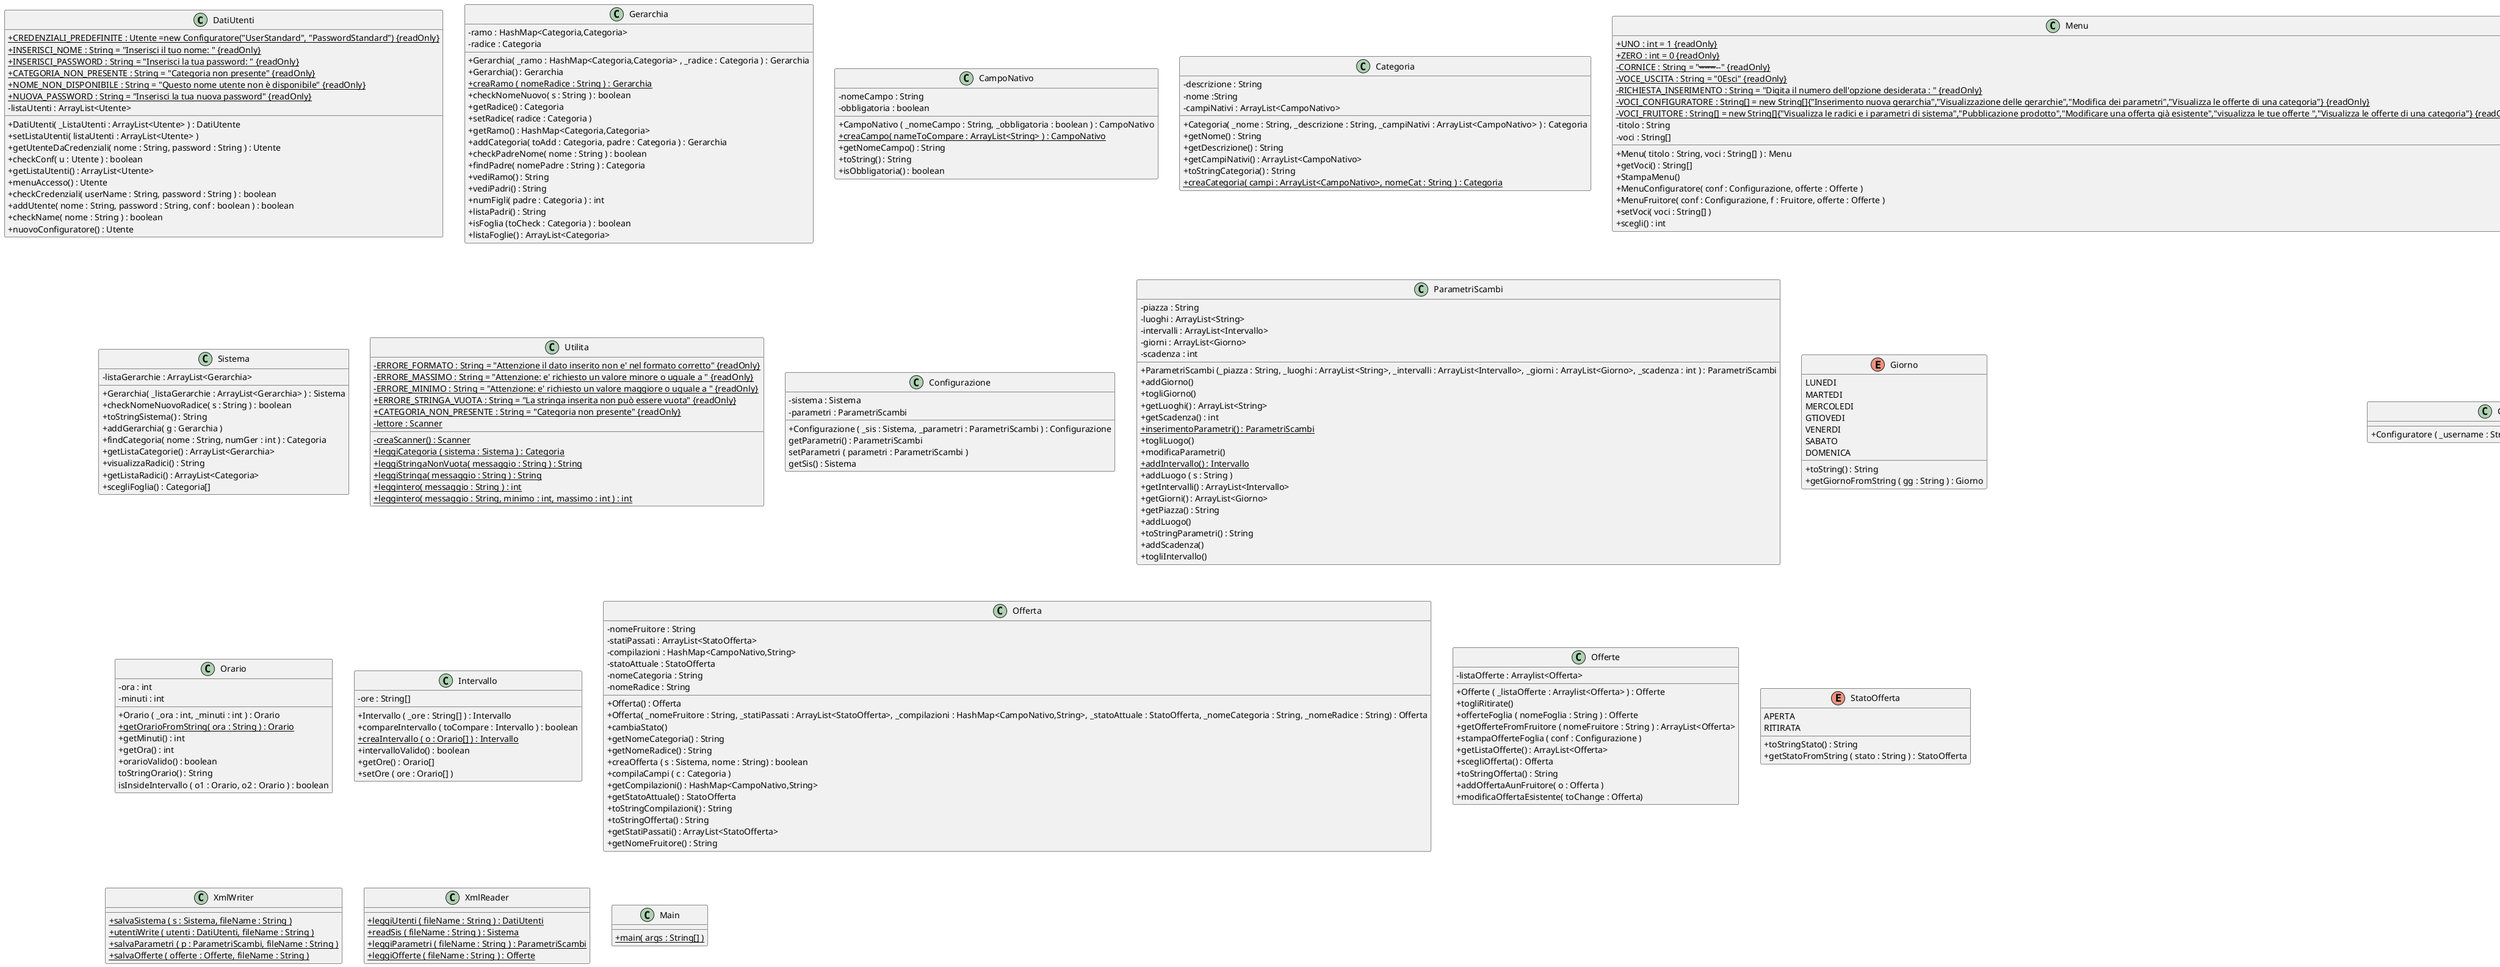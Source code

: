 @startuml
'https://plantuml.com/class-diagram

skinparam classAttributeIconSize 0

class DatiUtenti {
{field}{static} +CREDENZIALI_PREDEFINITE : Utente =new Configuratore("UserStandard", "PasswordStandard") {readOnly}
{static} +INSERISCI_NOME : String = "Inserisci il tuo nome: " {readOnly}
{static} +INSERISCI_PASSWORD : String = "Inserisci la tua password: " {readOnly}
{static} +CATEGORIA_NON_PRESENTE : String = "Categoria non presente" {readOnly}
{static} +NOME_NON_DISPONIBILE : String = "Questo nome utente non è disponibile" {readOnly}
{static} +NUOVA_PASSWORD : String = "Inserisci la tua nuova password" {readOnly}
-listaUtenti : ArrayList<Utente>
+DatiUtenti( _ListaUtenti : ArrayList<Utente> ) : DatiUtente
+setListaUtenti( listaUtenti : ArrayList<Utente> )
+getUtenteDaCredenziali( nome : String, password : String ) : Utente
+checkConf( u : Utente ) : boolean
+getListaUtenti() : ArrayList<Utente>
+menuAccesso() : Utente
+checkCredenziali( userName : String, password : String ) : boolean
+addUtente( nome : String, password : String, conf : boolean ) : boolean
+checkName( nome : String ) : boolean
+nuovoConfiguratore() : Utente
}

class Gerarchia{
-ramo : HashMap<Categoria,Categoria>
-radice : Categoria
+Gerarchia( _ramo : HashMap<Categoria,Categoria> , _radice : Categoria ) : Gerarchia
+Gerarchia() : Gerarchia
{static} +creaRamo ( nomeRadice : String ) : Gerarchia
+checkNomeNuovo( s : String ) : boolean
+getRadice() : Categoria
+setRadice( radice : Categoria )
+getRamo() : HashMap<Categoria,Categoria>
+addCategoria( toAdd : Categoria, padre : Categoria ) : Gerarchia
+checkPadreNome( nome : String ) : boolean
+findPadre( nomePadre : String ) : Categoria
+vediRamo() : String
+vediPadri() : String
+numFigli( padre : Categoria ) : int
+listaPadri() : String
+isFoglia (toCheck : Categoria ) : boolean
+listaFoglie() : ArrayList<Categoria>
}

class CampoNativo{
-nomeCampo : String
-obbligatoria : boolean
+CampoNativo ( _nomeCampo : String, _obbligatoria : boolean ) : CampoNativo
{static} +creaCampo( nameToCompare : ArrayList<String> ) : CampoNativo
+getNomeCampo() : String
+toString() : String
+isObbligatoria() : boolean
}

class Categoria{
-descrizione : String
-nome :String
-campiNativi : ArrayList<CampoNativo>
+Categoria( _nome : String, _descrizione : String, _campiNativi : ArrayList<CampoNativo> ) : Categoria
+getNome() : String
+getDescrizione() : String
+getCampiNativi() : ArrayList<CampoNativo>
+toStringCategoria() : String
{static} +creaCategoria( campi : ArrayList<CampoNativo>, nomeCat : String ) : Categoria
}

class Menu {
{static} +UNO : int = 1 {readOnly}
{static} +ZERO : int = 0 {readOnly}
{static} -CORNICE : String = "--------------------------------" {readOnly}
{static} -VOCE_USCITA : String = "0\tEsci" {readOnly}
{static} -RICHIESTA_INSERIMENTO : String = "Digita il numero dell'opzione desiderata : " {readOnly}
{static} -VOCI_CONFIGURATORE : String[] = new String[]{"Inserimento nuova gerarchia","Visualizzazione delle gerarchie","Modifica dei parametri","Visualizza le offerte di una categoria"} {readOnly}
{static} -VOCI_FRUITORE : String[] = new String[]{"Visualizza le radici e i parametri di sistema","Pubblicazione prodotto","Modificare una offerta già esistente","visualizza le tue offerte ","Visualizza le offerte di una categoria"} {readOnly}
-titolo : String
-voci : String[]
+Menu( titolo : String, voci : String[] ) : Menu
+getVoci() : String[]
+StampaMenu()
+MenuConfiguratore( conf : Configurazione, offerte : Offerte )
+MenuFruitore( conf : Configurazione, f : Fruitore, offerte : Offerte )
+setVoci( voci : String[] )
+scegli() : int
}

class Sistema {
-listaGerarchie : ArrayList<Gerarchia>
+Gerarchia( _listaGerarchie : ArrayList<Gerarchia> ) : Sistema
+checkNomeNuovoRadice( s : String ) : boolean
+toStringSistema() : String
+addGerarchia( g : Gerarchia )
+findCategoria( nome : String, numGer : int ) : Categoria
+getListaCategorie() : ArrayList<Gerarchia>
+visualizzaRadici() : String
+getListaRadici() : ArrayList<Categoria>
+scegliFoglia() : Categoria[]

}

class Utilita {
{static} -ERRORE_FORMATO : String = "Attenzione il dato inserito non e' nel formato corretto" {readOnly}
{static} -ERRORE_MASSIMO : String = "Attenzione: e' richiesto un valore minore o uguale a " {readOnly}
{static} -ERRORE_MINIMO : String = "Attenzione: e' richiesto un valore maggiore o uguale a " {readOnly}
{static} +ERRORE_STRINGA_VUOTA : String = "La stringa inserita non può essere vuota" {readOnly}
{static} +CATEGORIA_NON_PRESENTE : String = "Categoria non presente" {readOnly}
{static} -lettore : Scanner
{static} -creaScanner() : Scanner
{static} +leggiCategoria ( sistema : Sistema ) : Categoria
{static} +leggiStringaNonVuota( messaggio : String ) : String
{static} +leggiStringa( messaggio : String ) : String
{static} +leggintero( messaggio : String ) : int
{static} +leggintero( messaggio : String, minimo : int, massimo : int ) : int
}

class Utente {
-username : String
-password : String
+Utente ( _username : String, _password : String ) : Utente
+getUsername() : String
+setUsername ( username : String)
+getPassword() : String
+setPassword( password : String )
{static} +sameUtente ( u1 : Utente, u2 : Utente ) : boolean
}

class Configuratore {
+Configuratore ( _username : String, _password : String ) : Configuratore
}

class Fruitore {
+Fruitore ( _username : String, _password : String ) : Fruitore
}

Utente <|-- Configuratore
Utente <|-- Fruitore

class Configurazione {
-sistema : Sistema
-parametri : ParametriScambi
+Configurazione ( _sis : Sistema, _parametri : ParametriScambi ) : Configurazione
getParametri() : ParametriScambi
setParametri ( parametri : ParametriScambi )
getSis() : Sistema
}

class ParametriScambi {
-piazza : String
-luoghi : ArrayList<String>
-intervalli : ArrayList<Intervallo>
-giorni : ArrayList<Giorno>
-scadenza : int
+ParametriScambi (_piazza : String, _luoghi : ArrayList<String>, _intervalli : ArrayList<Intervallo>, _giorni : ArrayList<Giorno>, _scadenza : int ) : ParametriScambi
+addGiorno()
+togliGiorno()
+getLuoghi() : ArrayList<String>
+getScadenza() : int
{static} +inserimentoParametri() : ParametriScambi
+togliLuogo()
+modificaParametri()
{static} +addIntervallo() : Intervallo
+addLuogo ( s : String )
+getIntervalli() : ArrayList<Intervallo>
+getGiorni() : ArrayList<Giorno>
+getPiazza() : String
+addLuogo()
+toStringParametri() : String
+addScadenza()
+togliIntervallo()
}

enum Giorno {
LUNEDI
MARTEDI
MERCOLEDI
GTIOVEDI
VENERDI
SABATO
DOMENICA
+toString() : String
+getGiornoFromString ( gg : String ) : Giorno
}

class Orario {
-ora : int
-minuti : int
+Orario ( _ora : int, _minuti : int ) : Orario
{static} +getOrarioFromString( ora : String ) : Orario
+getMinuti() : int
+getOra() : int
+orarioValido() : boolean
toStringOrario() : String
isInsideIntervallo ( o1 : Orario, o2 : Orario ) : boolean
}

class Intervallo {
-ore : String[]
+Intervallo ( _ore : String[] ) : Intervallo
+compareIntervallo ( toCompare : Intervallo ) : boolean
{static} +creaIntervallo ( o : Orario[] ) : Intervallo
+intervalloValido() : boolean
+getOre() : Orario[]
+setOre ( ore : Orario[] )
}

class Offerta {
-nomeFruitore : String
-statiPassati : ArrayList<StatoOfferta>
-compilazioni : HashMap<CampoNativo,String>
-statoAttuale : StatoOfferta
-nomeCategoria : String
-nomeRadice : String
+Offerta() : Offerta
+Offerta( _nomeFruitore : String, _statiPassati : ArrayList<StatoOfferta>, _compilazioni : HashMap<CampoNativo,String>, _statoAttuale : StatoOfferta, _nomeCategoria : String, _nomeRadice : String) : Offerta
+cambiaStato()
+getNomeCategoria() : String
+getNomeRadice() : String
+creaOfferta ( s : Sistema, nome : String) : boolean
+compilaCampi ( c : Categoria )
+getCompilazioni() : HashMap<CampoNativo,String>
+getStatoAttuale() : StatoOfferta
+toStringCompilazioni() : String
+toStringOfferta() : String
+getStatiPassati() : ArrayList<StatoOfferta>
+getNomeFruitore() : String
}

class Offerte{
-listaOfferte : Arraylist<Offerta>
+Offerte ( _listaOfferte : Arraylist<Offerta> ) : Offerte
+togliRitirate()
+offerteFoglia ( nomeFoglia : String ) : Offerte
+getOfferteFromFruitore ( nomeFruitore : String ) : ArrayList<Offerta>
+stampaOfferteFoglia ( conf : Configurazione )
+getListaOfferte() : ArrayList<Offerta>
+scegliOfferta() : Offerta
+toStringOfferta() : String
+addOffertaAunFruitore( o : Offerta )
+modificaOffertaEsistente( toChange : Offerta)
}

enum StatoOfferta{
APERTA
RITIRATA
+toStringStato() : String
+getStatoFromString ( stato : String ) : StatoOfferta
}

class XmlWriter {
{static} +salvaSistema ( s : Sistema, fileName : String )
{static} +utentiWrite ( utenti : DatiUtenti, fileName : String )
{static} +salvaParametri ( p : ParametriScambi, fileName : String )
{static} +salvaOfferte ( offerte : Offerte, fileName : String )
}

class XmlReader {
{static} +leggiUtenti ( fileName : String ) : DatiUtenti
{static} +readSis ( fileName : String ) : Sistema
{static} +leggiParametri ( fileName : String ) : ParametriScambi
{static} +leggiOfferte ( fileName : String ) : Offerte
}

class Main {
{static} +main( args : String[] )
}
@enduml
